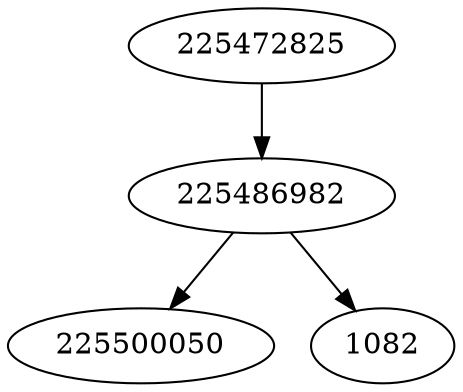 strict digraph  {
225472825;
225500050;
1082;
225486982;
225472825 -> 225486982;
225486982 -> 225500050;
225486982 -> 1082;
}
